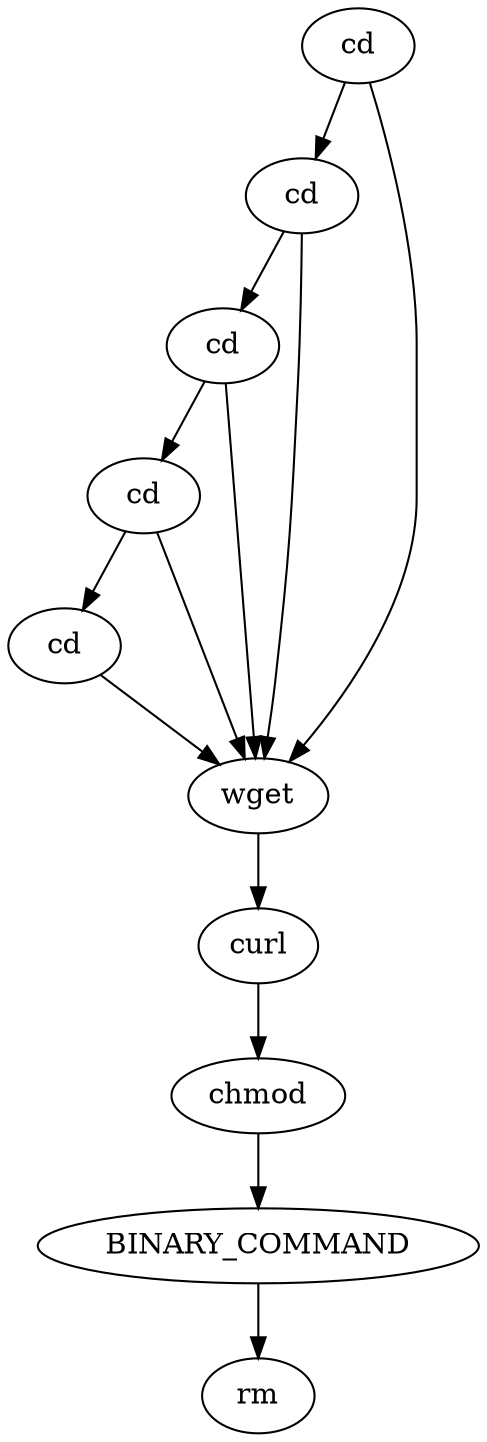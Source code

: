 digraph {
2 [label="cd"];
6 [label="cd"];
10 [label="cd"];
14 [label="cd"];
18 [label="cd"];
22 [label="wget"];
26 [label="curl"];
31 [label="chmod"];
36 [label="BINARY_COMMAND"];
39 [label="rm"];
2 -> 6;
2 -> 22;
6 -> 10;
6 -> 22;
10 -> 14;
10 -> 22;
14 -> 18;
14 -> 22;
18 -> 22;
22 -> 26;
26 -> 31;
31 -> 36;
36 -> 39;
}
